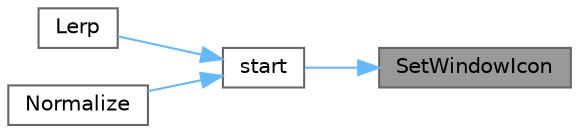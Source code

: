 digraph "SetWindowIcon"
{
 // INTERACTIVE_SVG=YES
 // LATEX_PDF_SIZE
  bgcolor="transparent";
  edge [fontname=Helvetica,fontsize=10,labelfontname=Helvetica,labelfontsize=10];
  node [fontname=Helvetica,fontsize=10,shape=box,height=0.2,width=0.4];
  rankdir="RL";
  Node1 [label="SetWindowIcon",height=0.2,width=0.4,color="gray40", fillcolor="grey60", style="filled", fontcolor="black",tooltip=" "];
  Node1 -> Node2 [dir="back",color="steelblue1",style="solid"];
  Node2 [label="start",height=0.2,width=0.4,color="grey40", fillcolor="white", style="filled",URL="$main_8cpp.html#a60de64d75454385b23995437f1d72669",tooltip=" "];
  Node2 -> Node3 [dir="back",color="steelblue1",style="solid"];
  Node3 [label="Lerp",height=0.2,width=0.4,color="grey40", fillcolor="white", style="filled",URL="$raymath_8h.html#aae383c100851880be4e0ebdc93e63126",tooltip=" "];
  Node2 -> Node4 [dir="back",color="steelblue1",style="solid"];
  Node4 [label="Normalize",height=0.2,width=0.4,color="grey40", fillcolor="white", style="filled",URL="$raymath_8h.html#a5addef0c374207a9592172a53378a704",tooltip=" "];
}
